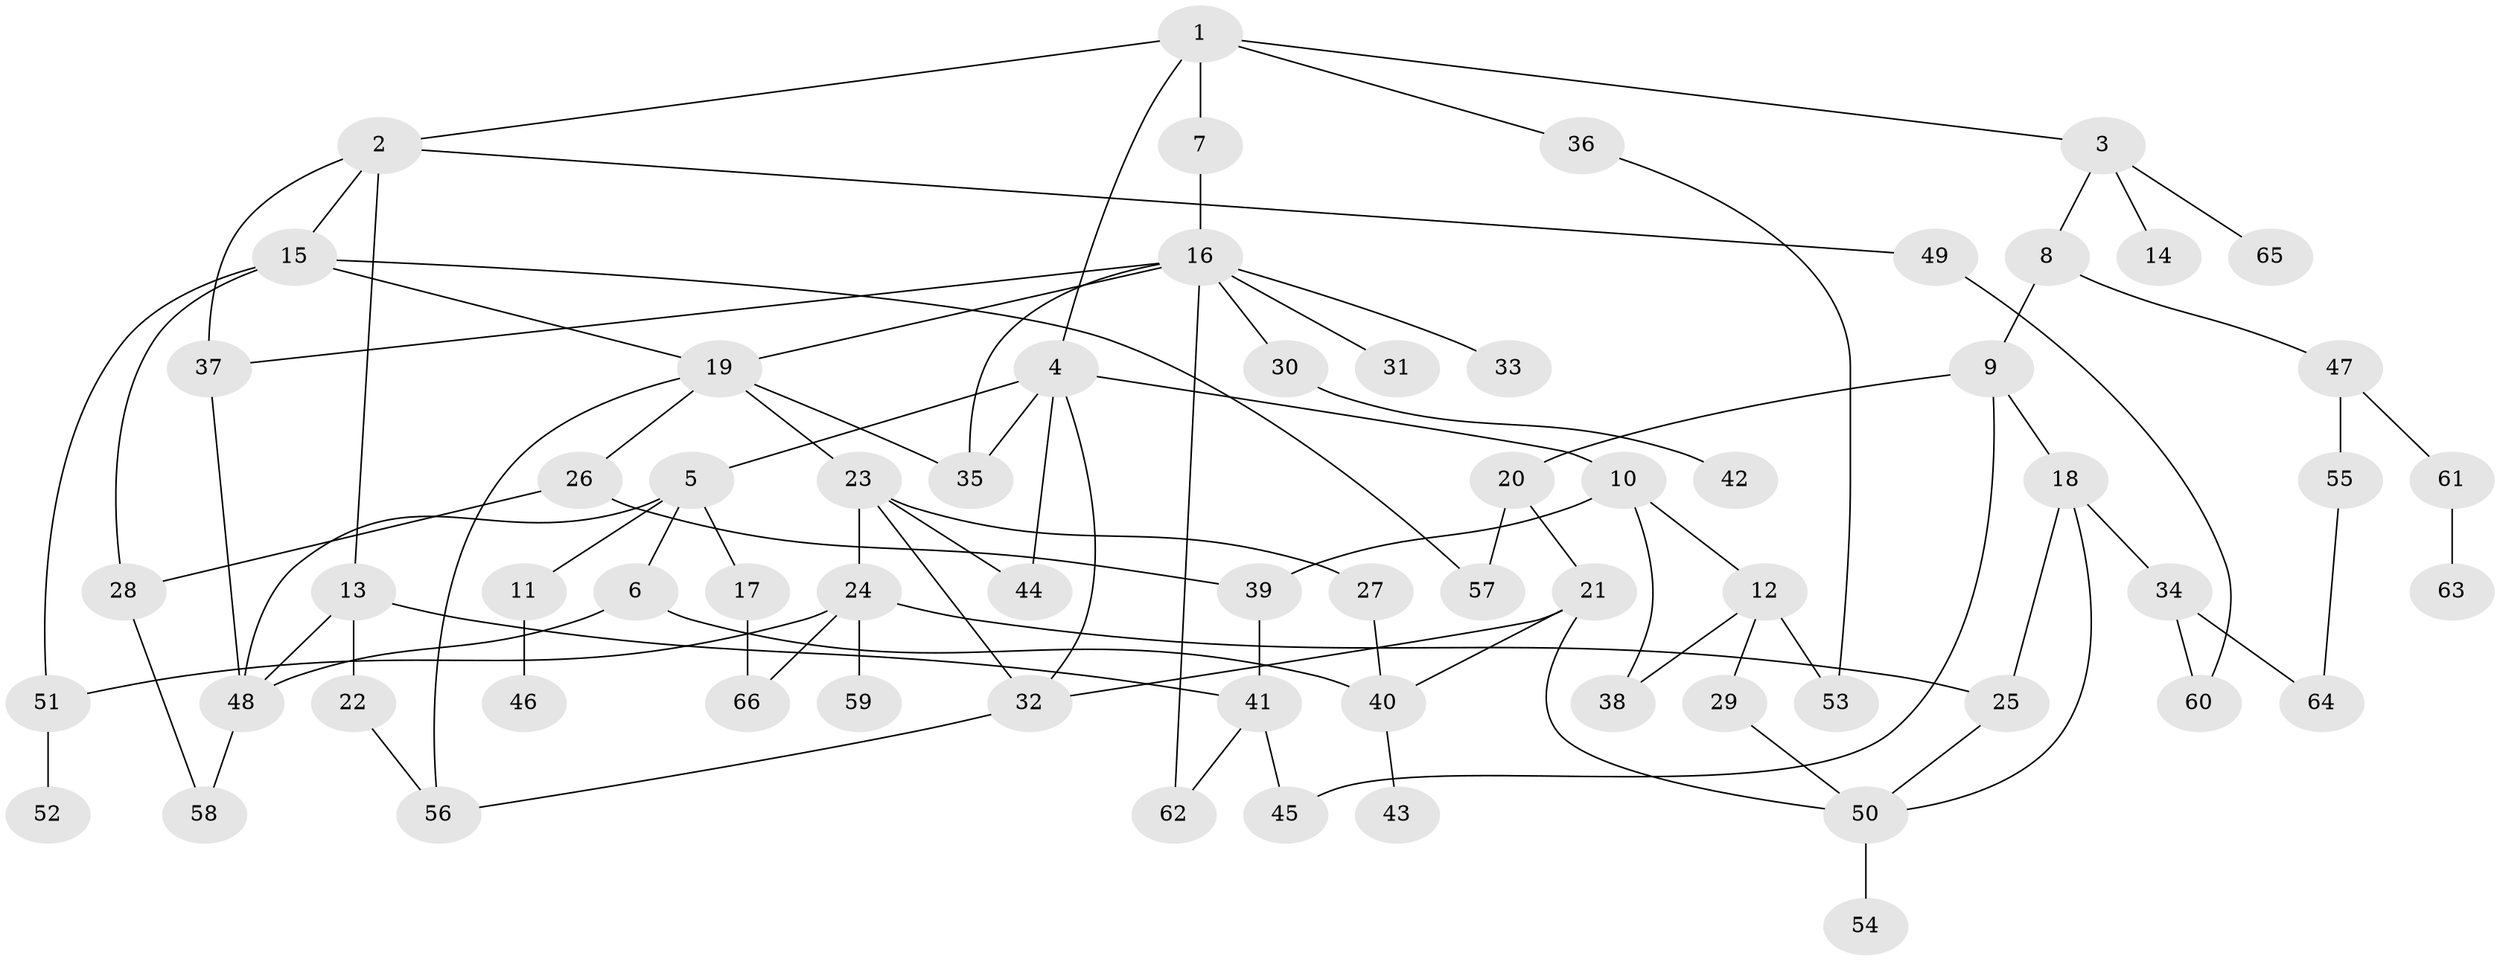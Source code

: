 // Generated by graph-tools (version 1.1) at 2025/49/03/09/25 03:49:17]
// undirected, 66 vertices, 96 edges
graph export_dot {
graph [start="1"]
  node [color=gray90,style=filled];
  1;
  2;
  3;
  4;
  5;
  6;
  7;
  8;
  9;
  10;
  11;
  12;
  13;
  14;
  15;
  16;
  17;
  18;
  19;
  20;
  21;
  22;
  23;
  24;
  25;
  26;
  27;
  28;
  29;
  30;
  31;
  32;
  33;
  34;
  35;
  36;
  37;
  38;
  39;
  40;
  41;
  42;
  43;
  44;
  45;
  46;
  47;
  48;
  49;
  50;
  51;
  52;
  53;
  54;
  55;
  56;
  57;
  58;
  59;
  60;
  61;
  62;
  63;
  64;
  65;
  66;
  1 -- 2;
  1 -- 3;
  1 -- 4;
  1 -- 7;
  1 -- 36;
  2 -- 13;
  2 -- 15;
  2 -- 37;
  2 -- 49;
  3 -- 8;
  3 -- 14;
  3 -- 65;
  4 -- 5;
  4 -- 10;
  4 -- 32;
  4 -- 35;
  4 -- 44;
  5 -- 6;
  5 -- 11;
  5 -- 17;
  5 -- 48;
  6 -- 40;
  6 -- 48;
  7 -- 16;
  8 -- 9;
  8 -- 47;
  9 -- 18;
  9 -- 20;
  9 -- 45;
  10 -- 12;
  10 -- 39;
  10 -- 38;
  11 -- 46;
  12 -- 29;
  12 -- 38;
  12 -- 53;
  13 -- 22;
  13 -- 41;
  13 -- 48;
  15 -- 19;
  15 -- 28;
  15 -- 57;
  15 -- 51;
  16 -- 30;
  16 -- 31;
  16 -- 33;
  16 -- 35;
  16 -- 62;
  16 -- 37;
  16 -- 19;
  17 -- 66;
  18 -- 34;
  18 -- 50;
  18 -- 25;
  19 -- 23;
  19 -- 26;
  19 -- 56;
  19 -- 35;
  20 -- 21;
  20 -- 57;
  21 -- 50;
  21 -- 32;
  21 -- 40;
  22 -- 56;
  23 -- 24;
  23 -- 27;
  23 -- 44;
  23 -- 32;
  24 -- 25;
  24 -- 51;
  24 -- 59;
  24 -- 66;
  25 -- 50;
  26 -- 28;
  26 -- 39;
  27 -- 40;
  28 -- 58;
  29 -- 50;
  30 -- 42;
  32 -- 56;
  34 -- 60;
  34 -- 64;
  36 -- 53;
  37 -- 48;
  39 -- 41;
  40 -- 43;
  41 -- 45;
  41 -- 62;
  47 -- 55;
  47 -- 61;
  48 -- 58;
  49 -- 60;
  50 -- 54;
  51 -- 52;
  55 -- 64;
  61 -- 63;
}
